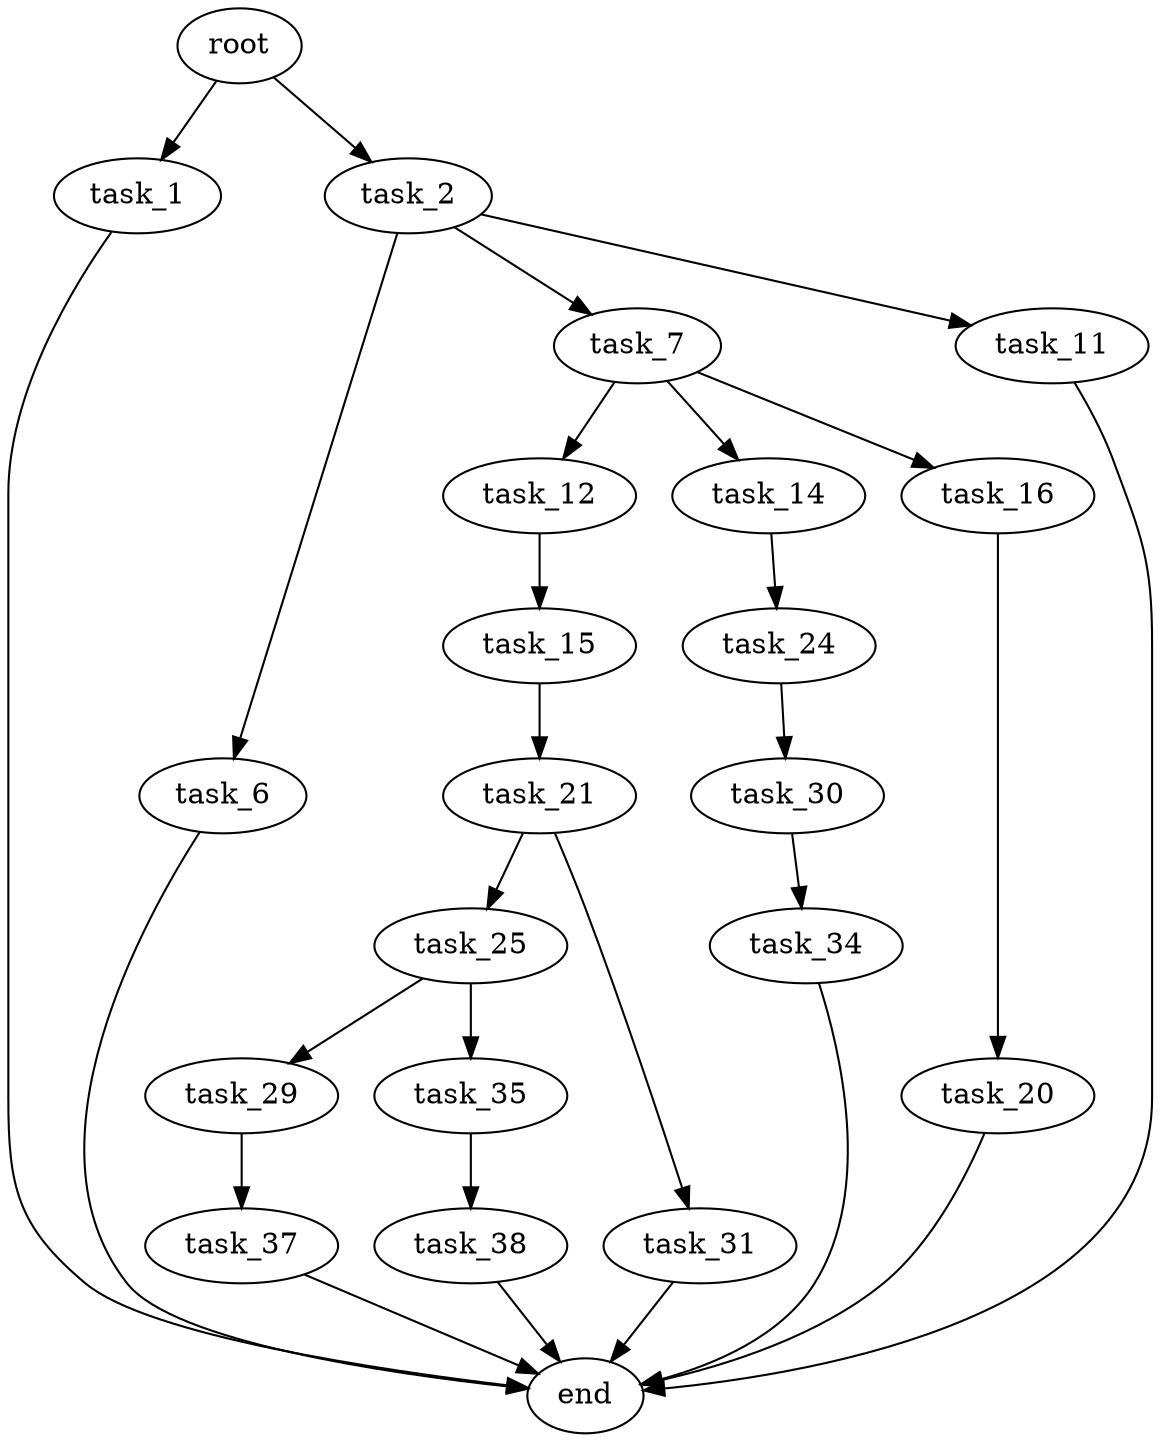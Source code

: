 digraph G {
  root [size="0.000000"];
  task_1 [size="68719476736.000000"];
  task_2 [size="42398385034.000000"];
  end [size="0.000000"];
  task_6 [size="99857936108.000000"];
  task_7 [size="1871618207.000000"];
  task_11 [size="231928233984.000000"];
  task_12 [size="328887165513.000000"];
  task_14 [size="299834099077.000000"];
  task_16 [size="18711721246.000000"];
  task_15 [size="68719476736.000000"];
  task_24 [size="181255849596.000000"];
  task_21 [size="231928233984.000000"];
  task_20 [size="28991029248.000000"];
  task_25 [size="74167308467.000000"];
  task_31 [size="231928233984.000000"];
  task_30 [size="5210955344.000000"];
  task_29 [size="134217728000.000000"];
  task_35 [size="231928233984.000000"];
  task_37 [size="12760538891.000000"];
  task_34 [size="16858831751.000000"];
  task_38 [size="38607182273.000000"];

  root -> task_1 [size="1.000000"];
  root -> task_2 [size="1.000000"];
  task_1 -> end [size="1.000000"];
  task_2 -> task_6 [size="838860800.000000"];
  task_2 -> task_7 [size="838860800.000000"];
  task_2 -> task_11 [size="838860800.000000"];
  task_6 -> end [size="1.000000"];
  task_7 -> task_12 [size="33554432.000000"];
  task_7 -> task_14 [size="33554432.000000"];
  task_7 -> task_16 [size="33554432.000000"];
  task_11 -> end [size="1.000000"];
  task_12 -> task_15 [size="301989888.000000"];
  task_14 -> task_24 [size="209715200.000000"];
  task_16 -> task_20 [size="411041792.000000"];
  task_15 -> task_21 [size="134217728.000000"];
  task_24 -> task_30 [size="134217728.000000"];
  task_21 -> task_25 [size="301989888.000000"];
  task_21 -> task_31 [size="301989888.000000"];
  task_20 -> end [size="1.000000"];
  task_25 -> task_29 [size="75497472.000000"];
  task_25 -> task_35 [size="75497472.000000"];
  task_31 -> end [size="1.000000"];
  task_30 -> task_34 [size="411041792.000000"];
  task_29 -> task_37 [size="209715200.000000"];
  task_35 -> task_38 [size="301989888.000000"];
  task_37 -> end [size="1.000000"];
  task_34 -> end [size="1.000000"];
  task_38 -> end [size="1.000000"];
}
